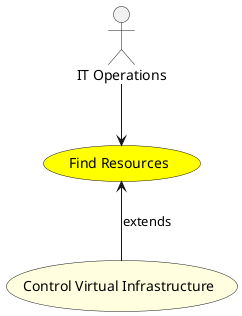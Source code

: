 @startuml


usecase "Find Resources" as FindResources #yellow

Actor "IT Operations" as ITOperations

ITOperations --> FindResources





usecase "Control Virtual Infrastructure" as ControlVirtualInfrastructure #lightyellow

FindResources <-- ControlVirtualInfrastructure : extends







@enduml
